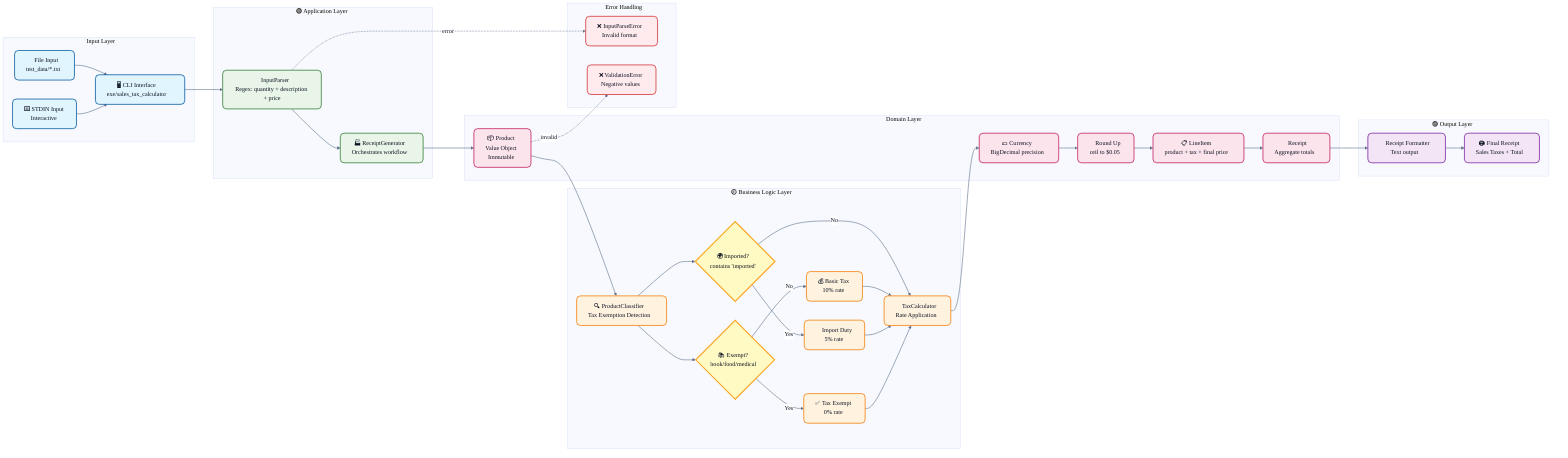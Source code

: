 %%{init: {
  "theme": "base",
  "flowchart": { "curve": "basis", "htmlLabels": true, "wrap": true },
  "themeVariables": {
    "fontFamily": "Inter, Segoe UI, Roboto, Arial, sans-serif",
    "primaryTextColor": "#0b1220",
    "lineColor": "#64748b",
    "edgeLabelBackground": "#ffffff",
    "nodeTextColor": "#0b1220",
    "graphPadding": 16,
    "nodeSpacing": 28,
    "rankSpacing": 48
  }
}}%%
flowchart LR
    %% Input Layer
    subgraph Input ["🔵 Input Layer"]
        direction TB
        FileInput["📄 File Input<br/>test_data/*.txt"]
        StdinInput["⌨️ STDIN Input<br/>Interactive"]
        CLI["🖥️ CLI Interface<br/>exe/sales_tax_calculator"]
    end

    %% Application Layer
    subgraph Application ["🟢 Application Layer"]
        direction TB
        Parser["📝 InputParser<br/>Regex: quantity + description + price"]
        Generator["🏭 ReceiptGenerator<br/>Orchestrates workflow"]
    end

    %% Business Logic Layer
    subgraph Business ["🟡 Business Logic Layer"]
        direction TB
        Classifier["🔍 ProductClassifier<br/>Tax Exemption Detection"]
        Calculator["🧮 TaxCalculator<br/>Rate Application"]

        %% Decision Points
        ExemptCheck{"📚 Exempt?<br/>book/food/medical"}
        ImportCheck{"🌍 Imported?<br/>contains 'imported'"}

        %% Tax Rates
        BasicTax["💰 Basic Tax<br/>10% rate"]
        ImportTax["🚢 Import Duty<br/>5% rate"]
        NoTax["✅ Tax Exempt<br/>0% rate"]
    end

    %% Domain Layer
    subgraph Domain ["🔴 Domain Layer"]
        direction TB
        Product["📦 Product<br/>Value Object<br/>Immutable"]
        Currency["💵 Currency<br/>BigDecimal precision"]
        Rounding["🔄 Round Up<br/>ceil to $0.05"]
        LineItem["📋 LineItem<br/>product + tax + final price"]
        Receipt["🧾 Receipt<br/>Aggregate totals"]
    end

    %% Output Layer
    subgraph Output ["🟣 Output Layer"]
        direction TB
        Formatter["📄 Receipt Formatter<br/>Text output"]
        PrintOut["🖨️ Final Receipt<br/>Sales Taxes + Total"]
    end

    %% Error Handling
    subgraph Errors ["🔴 Error Handling"]
        direction TB
        ParseError["❌ InputParseError<br/>Invalid format"]
        ValidationError["❌ ValidationError<br/>Negative values"]
    end

    %% Main Flow
    FileInput --> CLI
    StdinInput --> CLI
    CLI --> Parser

    Parser --> Generator
    Parser -. error .-> ParseError

    Generator --> Product
    Product -. invalid .-> ValidationError
    Product --> Classifier

    Classifier --> ExemptCheck
    ExemptCheck -->|Yes| NoTax
    ExemptCheck -->|No| BasicTax

    Classifier --> ImportCheck
    ImportCheck -->|Yes| ImportTax
    ImportCheck -->|No| Calculator

    BasicTax --> Calculator
    ImportTax --> Calculator
    NoTax --> Calculator

    Calculator --> Currency
    Currency --> Rounding
    Rounding --> LineItem

    LineItem --> Receipt
    Receipt --> Formatter
    Formatter --> PrintOut

    %% Styling
    classDef inputStyle fill:#e1f5fe,stroke:#01579b,stroke-width:2px,rx:10,ry:10
    classDef appStyle fill:#e8f5e8,stroke:#2e7d32,stroke-width:2px,rx:10,ry:10
    classDef businessStyle fill:#fff3e0,stroke:#f57c00,stroke-width:2px,rx:10,ry:10
    classDef domainStyle fill:#fce4ec,stroke:#c2185b,stroke-width:2px,rx:10,ry:10
    classDef outputStyle fill:#f3e5f5,stroke:#7b1fa2,stroke-width:2px,rx:10,ry:10
    classDef errorStyle fill:#ffebee,stroke:#d32f2f,stroke-width:2px,rx:10,ry:10
    classDef decisionStyle fill:#fff9c4,stroke:#f9a825,stroke-width:3px,rx:10,ry:10

    linkStyle default stroke:#64748b,stroke-width:1.6

    class FileInput,StdinInput,CLI inputStyle
    class Parser,Generator appStyle
    class Classifier,Calculator,BasicTax,ImportTax,NoTax businessStyle
    class Product,Currency,Rounding,LineItem,Receipt domainStyle
    class Formatter,PrintOut outputStyle
    class ParseError,ValidationError errorStyle
    class ExemptCheck,ImportCheck decisionStyle